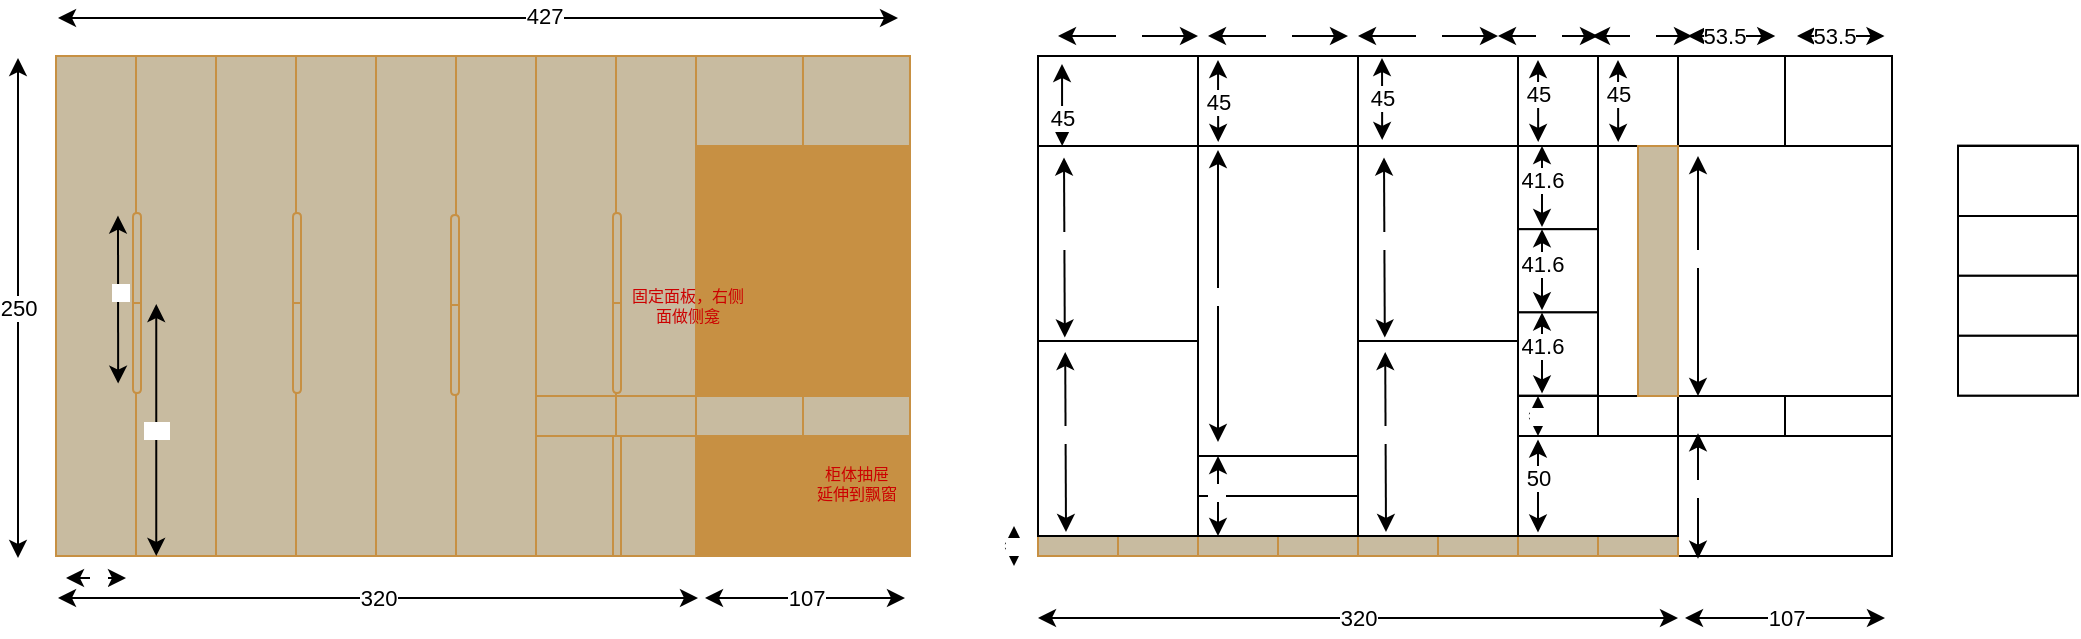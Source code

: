 <mxfile>
    <diagram id="1JskN1BW1hMuROgBwkxw" name="第 1 页">
        <mxGraphModel dx="662" dy="622" grid="1" gridSize="10" guides="1" tooltips="1" connect="1" arrows="1" fold="1" page="1" pageScale="1" pageWidth="827" pageHeight="1169" math="0" shadow="0">
            <root>
                <mxCell id="0"/>
                <mxCell id="1" parent="0"/>
                <mxCell id="3" value="" style="endArrow=classic;startArrow=classic;html=1;" parent="1" edge="1">
                    <mxGeometry width="50" height="50" relative="1" as="geometry">
                        <mxPoint x="60" y="351" as="sourcePoint"/>
                        <mxPoint x="480" y="351" as="targetPoint"/>
                    </mxGeometry>
                </mxCell>
                <mxCell id="4" value="427" style="edgeLabel;html=1;align=center;verticalAlign=middle;resizable=0;points=[];" parent="3" vertex="1" connectable="0">
                    <mxGeometry x="0.157" y="1" relative="1" as="geometry">
                        <mxPoint as="offset"/>
                    </mxGeometry>
                </mxCell>
                <mxCell id="5" value="250" style="endArrow=classic;startArrow=classic;html=1;" parent="1" edge="1">
                    <mxGeometry width="50" height="50" relative="1" as="geometry">
                        <mxPoint x="40" y="621" as="sourcePoint"/>
                        <mxPoint x="40" y="371" as="targetPoint"/>
                    </mxGeometry>
                </mxCell>
                <mxCell id="7" value="" style="rounded=0;whiteSpace=wrap;html=1;" parent="1" vertex="1">
                    <mxGeometry x="550" y="370" width="427" height="250" as="geometry"/>
                </mxCell>
                <mxCell id="8" value="107" style="endArrow=classic;startArrow=classic;html=1;" parent="1" edge="1">
                    <mxGeometry width="50" height="50" relative="1" as="geometry">
                        <mxPoint x="383.5" y="641" as="sourcePoint"/>
                        <mxPoint x="483.5" y="641" as="targetPoint"/>
                        <mxPoint as="offset"/>
                    </mxGeometry>
                </mxCell>
                <mxCell id="9" value="320" style="endArrow=classic;startArrow=classic;html=1;" parent="1" edge="1">
                    <mxGeometry width="50" height="50" relative="1" as="geometry">
                        <mxPoint x="60" y="641" as="sourcePoint"/>
                        <mxPoint x="380" y="641" as="targetPoint"/>
                    </mxGeometry>
                </mxCell>
                <mxCell id="14" value="" style="rounded=0;whiteSpace=wrap;html=1;" parent="1" vertex="1">
                    <mxGeometry x="710" y="370" width="80" height="240" as="geometry"/>
                </mxCell>
                <mxCell id="17" value="" style="rounded=0;whiteSpace=wrap;html=1;" parent="1" vertex="1">
                    <mxGeometry x="790" y="370" width="40" height="170" as="geometry"/>
                </mxCell>
                <mxCell id="19" value="" style="rounded=0;whiteSpace=wrap;html=1;" parent="1" vertex="1">
                    <mxGeometry x="870" y="370" width="107" height="170" as="geometry"/>
                </mxCell>
                <mxCell id="20" value="" style="rounded=0;whiteSpace=wrap;html=1;" parent="1" vertex="1">
                    <mxGeometry x="870" y="560" width="107" height="60" as="geometry"/>
                </mxCell>
                <mxCell id="21" value="" style="rounded=0;whiteSpace=wrap;html=1;" parent="1" vertex="1">
                    <mxGeometry x="870" y="540" width="53.5" height="20" as="geometry"/>
                </mxCell>
                <mxCell id="85" value="" style="rounded=0;whiteSpace=wrap;html=1;fillColor=#C8BBA0;strokeColor=#C79043;" parent="1" vertex="1">
                    <mxGeometry x="339" y="370" width="40" height="170" as="geometry"/>
                </mxCell>
                <mxCell id="86" value="" style="rounded=0;whiteSpace=wrap;html=1;fillColor=#C79043;strokeColor=#C79043;" parent="1" vertex="1">
                    <mxGeometry x="379" y="370" width="107" height="250" as="geometry"/>
                </mxCell>
                <mxCell id="87" value="" style="rounded=0;whiteSpace=wrap;html=1;fillColor=#C79043;strokeColor=#C79043;" parent="1" vertex="1">
                    <mxGeometry x="379" y="560" width="107" height="60" as="geometry"/>
                </mxCell>
                <mxCell id="88" value="" style="rounded=0;whiteSpace=wrap;html=1;fillColor=#C8BBA0;strokeColor=#C79043;" parent="1" vertex="1">
                    <mxGeometry x="299" y="370" width="40" height="170" as="geometry"/>
                </mxCell>
                <mxCell id="89" value="" style="rounded=0;whiteSpace=wrap;html=1;fillColor=#C8BBA0;strokeColor=#C79043;" parent="1" vertex="1">
                    <mxGeometry x="259" y="370" width="40" height="250" as="geometry"/>
                </mxCell>
                <mxCell id="90" value="" style="rounded=0;whiteSpace=wrap;html=1;fillColor=#C8BBA0;strokeColor=#C79043;" parent="1" vertex="1">
                    <mxGeometry x="219" y="370" width="40" height="250" as="geometry"/>
                </mxCell>
                <mxCell id="91" value="" style="rounded=0;whiteSpace=wrap;html=1;fillColor=#C8BBA0;strokeColor=#C79043;" parent="1" vertex="1">
                    <mxGeometry x="179" y="370" width="40" height="250" as="geometry"/>
                </mxCell>
                <mxCell id="92" value="" style="rounded=0;whiteSpace=wrap;html=1;fillColor=#C8BBA0;strokeColor=#C79043;" parent="1" vertex="1">
                    <mxGeometry x="139" y="370" width="40" height="250" as="geometry"/>
                </mxCell>
                <mxCell id="93" value="" style="rounded=0;whiteSpace=wrap;html=1;fillColor=#C8BBA0;strokeColor=#C79043;" parent="1" vertex="1">
                    <mxGeometry x="99" y="370" width="40" height="250" as="geometry"/>
                </mxCell>
                <mxCell id="94" value="" style="rounded=0;whiteSpace=wrap;html=1;fillColor=#C8BBA0;strokeColor=#C79043;" parent="1" vertex="1">
                    <mxGeometry x="59" y="370" width="40" height="250" as="geometry"/>
                </mxCell>
                <mxCell id="95" value="" style="rounded=0;whiteSpace=wrap;html=1;fillColor=#C8BBA0;strokeColor=#C79043;" parent="1" vertex="1">
                    <mxGeometry x="299" y="540" width="40" height="20" as="geometry"/>
                </mxCell>
                <mxCell id="96" value="" style="rounded=0;whiteSpace=wrap;html=1;fillColor=#C8BBA0;strokeColor=#C79043;" parent="1" vertex="1">
                    <mxGeometry x="299" y="560" width="40" height="60" as="geometry"/>
                </mxCell>
                <mxCell id="97" value="" style="rounded=0;whiteSpace=wrap;html=1;fillColor=#C8BBA0;strokeColor=#C79043;" parent="1" vertex="1">
                    <mxGeometry x="339" y="560" width="40" height="60" as="geometry"/>
                </mxCell>
                <mxCell id="98" value="" style="rounded=0;whiteSpace=wrap;html=1;fillColor=#C8BBA0;strokeColor=#C79043;" parent="1" vertex="1">
                    <mxGeometry x="339" y="540" width="40" height="20" as="geometry"/>
                </mxCell>
                <mxCell id="99" value="" style="rounded=0;whiteSpace=wrap;html=1;fillColor=#C8BBA0;strokeColor=#C79043;" parent="1" vertex="1">
                    <mxGeometry x="379" y="540" width="53.5" height="20" as="geometry"/>
                </mxCell>
                <mxCell id="100" value="" style="rounded=0;whiteSpace=wrap;html=1;fillColor=#C8BBA0;strokeColor=#C79043;" parent="1" vertex="1">
                    <mxGeometry x="432.5" y="540" width="53.5" height="20" as="geometry"/>
                </mxCell>
                <mxCell id="101" value="107" style="endArrow=classic;startArrow=classic;html=1;" parent="1" edge="1">
                    <mxGeometry width="50" height="50" relative="1" as="geometry">
                        <mxPoint x="873.5" y="651" as="sourcePoint"/>
                        <mxPoint x="973.5" y="651" as="targetPoint"/>
                        <mxPoint as="offset"/>
                    </mxGeometry>
                </mxCell>
                <mxCell id="102" value="320" style="endArrow=classic;startArrow=classic;html=1;" parent="1" edge="1">
                    <mxGeometry width="50" height="50" relative="1" as="geometry">
                        <mxPoint x="550" y="651" as="sourcePoint"/>
                        <mxPoint x="870" y="651" as="targetPoint"/>
                    </mxGeometry>
                </mxCell>
                <mxCell id="104" value="" style="shape=delay;whiteSpace=wrap;html=1;strokeColor=#C79043;fillColor=#C8BBA0;rotation=-90;" parent="1" vertex="1">
                    <mxGeometry x="77" y="469" width="45" height="4" as="geometry"/>
                </mxCell>
                <mxCell id="106" value="" style="shape=delay;whiteSpace=wrap;html=1;strokeColor=#C79043;fillColor=#C8BBA0;rotation=90;" parent="1" vertex="1">
                    <mxGeometry x="77" y="514" width="45" height="4" as="geometry"/>
                </mxCell>
                <mxCell id="107" value="" style="shape=delay;whiteSpace=wrap;html=1;strokeColor=#C79043;fillColor=#C8BBA0;rotation=-90;" parent="1" vertex="1">
                    <mxGeometry x="157" y="469" width="45" height="4" as="geometry"/>
                </mxCell>
                <mxCell id="108" value="" style="shape=delay;whiteSpace=wrap;html=1;strokeColor=#C79043;fillColor=#C8BBA0;rotation=90;" parent="1" vertex="1">
                    <mxGeometry x="157" y="514" width="45" height="4" as="geometry"/>
                </mxCell>
                <mxCell id="109" value="" style="shape=delay;whiteSpace=wrap;html=1;strokeColor=#C79043;fillColor=#C8BBA0;rotation=-90;" parent="1" vertex="1">
                    <mxGeometry x="236" y="470" width="45" height="4" as="geometry"/>
                </mxCell>
                <mxCell id="110" value="" style="shape=delay;whiteSpace=wrap;html=1;strokeColor=#C79043;fillColor=#C8BBA0;rotation=90;" parent="1" vertex="1">
                    <mxGeometry x="236" y="515" width="45" height="4" as="geometry"/>
                </mxCell>
                <mxCell id="113" value="固定面板，右侧面做侧龛" style="text;html=1;strokeColor=none;fillColor=none;align=center;verticalAlign=middle;whiteSpace=wrap;rounded=0;fontSize=8;fontColor=#CC0000;" parent="1" vertex="1">
                    <mxGeometry x="345" y="480" width="60" height="30" as="geometry"/>
                </mxCell>
                <mxCell id="117" value="" style="endArrow=classic;startArrow=classic;html=1;fontSize=8;fontColor=#FFFFFF;" parent="1" edge="1">
                    <mxGeometry width="50" height="50" relative="1" as="geometry">
                        <mxPoint x="90.07" y="533.8" as="sourcePoint"/>
                        <mxPoint x="90" y="449.8" as="targetPoint"/>
                    </mxGeometry>
                </mxCell>
                <mxCell id="118" value="90" style="edgeLabel;html=1;align=center;verticalAlign=middle;resizable=0;points=[];fontSize=8;fontColor=#FFFFFF;" parent="117" vertex="1" connectable="0">
                    <mxGeometry x="0.101" y="-1" relative="1" as="geometry">
                        <mxPoint as="offset"/>
                    </mxGeometry>
                </mxCell>
                <mxCell id="122" value="125" style="endArrow=classic;startArrow=classic;html=1;fontSize=8;fontColor=#FFFFFF;" parent="1" edge="1">
                    <mxGeometry width="50" height="50" relative="1" as="geometry">
                        <mxPoint x="109.13" y="620" as="sourcePoint"/>
                        <mxPoint x="109.13" y="494" as="targetPoint"/>
                    </mxGeometry>
                </mxCell>
                <mxCell id="123" value="" style="shape=delay;whiteSpace=wrap;html=1;strokeColor=#C79043;fillColor=#C8BBA0;rotation=-90;" parent="1" vertex="1">
                    <mxGeometry x="317" y="469" width="45" height="4" as="geometry"/>
                </mxCell>
                <mxCell id="124" value="" style="shape=delay;whiteSpace=wrap;html=1;strokeColor=#C79043;fillColor=#C8BBA0;rotation=90;" parent="1" vertex="1">
                    <mxGeometry x="317" y="514" width="45" height="4" as="geometry"/>
                </mxCell>
                <mxCell id="126" value="" style="rounded=0;whiteSpace=wrap;html=1;strokeColor=#C79043;fontSize=8;fontColor=#FFFFFF;fillColor=#C8BBA0;" parent="1" vertex="1">
                    <mxGeometry x="337.5" y="560" width="4" height="60" as="geometry"/>
                </mxCell>
                <mxCell id="128" value="柜体抽屉&lt;br&gt;延伸到飘窗" style="text;html=1;strokeColor=none;fillColor=none;align=center;verticalAlign=middle;whiteSpace=wrap;rounded=0;fontSize=8;fontColor=#CC0000;" parent="1" vertex="1">
                    <mxGeometry x="423.87" y="571" width="70.75" height="26" as="geometry"/>
                </mxCell>
                <mxCell id="130" value="" style="rounded=0;whiteSpace=wrap;html=1;strokeColor=#C79043;fontSize=8;fontColor=#FFFFFF;fillColor=#C8BBA0;" parent="1" vertex="1">
                    <mxGeometry x="630" y="610" width="40" height="10" as="geometry"/>
                </mxCell>
                <mxCell id="131" value="" style="rounded=0;whiteSpace=wrap;html=1;strokeColor=#C79043;fontSize=8;fontColor=#FFFFFF;fillColor=#C8BBA0;" parent="1" vertex="1">
                    <mxGeometry x="670" y="610" width="40" height="10" as="geometry"/>
                </mxCell>
                <mxCell id="132" value="" style="rounded=0;whiteSpace=wrap;html=1;strokeColor=#C79043;fontSize=8;fontColor=#FFFFFF;fillColor=#C8BBA0;" parent="1" vertex="1">
                    <mxGeometry x="710" y="610" width="40" height="10" as="geometry"/>
                </mxCell>
                <mxCell id="133" value="" style="rounded=0;whiteSpace=wrap;html=1;strokeColor=#C79043;fontSize=8;fontColor=#FFFFFF;fillColor=#C8BBA0;" parent="1" vertex="1">
                    <mxGeometry x="750" y="610" width="40" height="10" as="geometry"/>
                </mxCell>
                <mxCell id="136" value="" style="rounded=0;whiteSpace=wrap;html=1;strokeColor=#C79043;fontSize=8;fontColor=#FFFFFF;fillColor=#C8BBA0;" parent="1" vertex="1">
                    <mxGeometry x="790" y="610" width="40" height="10" as="geometry"/>
                </mxCell>
                <mxCell id="137" value="" style="rounded=0;whiteSpace=wrap;html=1;strokeColor=#C79043;fontSize=8;fontColor=#FFFFFF;fillColor=#C8BBA0;" parent="1" vertex="1">
                    <mxGeometry x="830" y="610" width="40" height="10" as="geometry"/>
                </mxCell>
                <mxCell id="143" value="10" style="endArrow=classic;startArrow=classic;html=1;fontSize=8;fontColor=#FFFFFF;" parent="1" edge="1">
                    <mxGeometry width="50" height="50" relative="1" as="geometry">
                        <mxPoint x="538" y="625" as="sourcePoint"/>
                        <mxPoint x="538" y="605" as="targetPoint"/>
                    </mxGeometry>
                </mxCell>
                <mxCell id="147" value="" style="rounded=0;whiteSpace=wrap;html=1;" parent="1" vertex="1">
                    <mxGeometry x="630" y="370" width="80" height="240" as="geometry"/>
                </mxCell>
                <mxCell id="148" value="" style="rounded=0;whiteSpace=wrap;html=1;" parent="1" vertex="1">
                    <mxGeometry x="630" y="370" width="80" height="45" as="geometry"/>
                </mxCell>
                <mxCell id="149" value="" style="rounded=0;whiteSpace=wrap;html=1;" parent="1" vertex="1">
                    <mxGeometry x="630" y="570" width="80" height="20" as="geometry"/>
                </mxCell>
                <mxCell id="150" value="" style="rounded=0;whiteSpace=wrap;html=1;" parent="1" vertex="1">
                    <mxGeometry x="630" y="590" width="80" height="20" as="geometry"/>
                </mxCell>
                <mxCell id="151" value="" style="rounded=0;whiteSpace=wrap;html=1;" parent="1" vertex="1">
                    <mxGeometry x="710" y="370" width="80" height="45" as="geometry"/>
                </mxCell>
                <mxCell id="152" value="" style="rounded=0;whiteSpace=wrap;html=1;" parent="1" vertex="1">
                    <mxGeometry x="710" y="415" width="80" height="97.5" as="geometry"/>
                </mxCell>
                <mxCell id="153" value="" style="rounded=0;whiteSpace=wrap;html=1;" parent="1" vertex="1">
                    <mxGeometry x="710" y="512.5" width="80" height="97.5" as="geometry"/>
                </mxCell>
                <mxCell id="154" value="" style="endArrow=classic;startArrow=classic;html=1;fontSize=8;fontColor=#FFFFFF;" parent="1" edge="1">
                    <mxGeometry width="50" height="50" relative="1" as="geometry">
                        <mxPoint x="640" y="610" as="sourcePoint"/>
                        <mxPoint x="640" y="570" as="targetPoint"/>
                    </mxGeometry>
                </mxCell>
                <mxCell id="155" value="40" style="edgeLabel;html=1;align=center;verticalAlign=middle;resizable=0;points=[];fontSize=8;fontColor=#FFFFFF;" parent="154" vertex="1" connectable="0">
                    <mxGeometry x="0.104" y="1" relative="1" as="geometry">
                        <mxPoint as="offset"/>
                    </mxGeometry>
                </mxCell>
                <mxCell id="156" value="" style="endArrow=classic;startArrow=classic;html=1;fontSize=8;fontColor=#FFFFFF;" parent="1" edge="1">
                    <mxGeometry width="50" height="50" relative="1" as="geometry">
                        <mxPoint x="724" y="608" as="sourcePoint"/>
                        <mxPoint x="723.6" y="518" as="targetPoint"/>
                    </mxGeometry>
                </mxCell>
                <mxCell id="157" value="97.5" style="edgeLabel;html=1;align=center;verticalAlign=middle;resizable=0;points=[];fontSize=8;fontColor=#FFFFFF;" parent="156" vertex="1" connectable="0">
                    <mxGeometry x="0.104" y="1" relative="1" as="geometry">
                        <mxPoint as="offset"/>
                    </mxGeometry>
                </mxCell>
                <mxCell id="158" value="" style="endArrow=classic;startArrow=classic;html=1;fontSize=8;fontColor=#FFFFFF;" parent="1" edge="1">
                    <mxGeometry width="50" height="50" relative="1" as="geometry">
                        <mxPoint x="723.4" y="510.75" as="sourcePoint"/>
                        <mxPoint x="723.0" y="420.75" as="targetPoint"/>
                    </mxGeometry>
                </mxCell>
                <mxCell id="159" value="97.5" style="edgeLabel;html=1;align=center;verticalAlign=middle;resizable=0;points=[];fontSize=8;fontColor=#FFFFFF;" parent="158" vertex="1" connectable="0">
                    <mxGeometry x="0.104" y="1" relative="1" as="geometry">
                        <mxPoint as="offset"/>
                    </mxGeometry>
                </mxCell>
                <mxCell id="160" value="45" style="endArrow=classic;startArrow=classic;html=1;" parent="1" edge="1">
                    <mxGeometry width="50" height="50" relative="1" as="geometry">
                        <mxPoint x="640.09" y="413" as="sourcePoint"/>
                        <mxPoint x="640" y="372" as="targetPoint"/>
                    </mxGeometry>
                </mxCell>
                <mxCell id="161" value="45" style="endArrow=classic;startArrow=classic;html=1;" parent="1" edge="1">
                    <mxGeometry x="0.024" width="50" height="50" relative="1" as="geometry">
                        <mxPoint x="722.09" y="412" as="sourcePoint"/>
                        <mxPoint x="722" y="371" as="targetPoint"/>
                        <mxPoint as="offset"/>
                    </mxGeometry>
                </mxCell>
                <mxCell id="162" value="155" style="endArrow=classic;startArrow=classic;html=1;fontSize=8;fontColor=#FFFFFF;" parent="1" edge="1">
                    <mxGeometry width="50" height="50" relative="1" as="geometry">
                        <mxPoint x="640" y="563" as="sourcePoint"/>
                        <mxPoint x="640" y="417" as="targetPoint"/>
                    </mxGeometry>
                </mxCell>
                <mxCell id="163" value="" style="rounded=0;whiteSpace=wrap;html=1;" parent="1" vertex="1">
                    <mxGeometry x="923.5" y="540" width="53.5" height="20" as="geometry"/>
                </mxCell>
                <mxCell id="165" value="" style="rounded=0;whiteSpace=wrap;html=1;" parent="1" vertex="1">
                    <mxGeometry x="790" y="540" width="40" height="20" as="geometry"/>
                </mxCell>
                <mxCell id="166" value="" style="rounded=0;whiteSpace=wrap;html=1;" parent="1" vertex="1">
                    <mxGeometry x="790" y="560" width="80" height="50" as="geometry"/>
                </mxCell>
                <mxCell id="168" value="" style="rounded=0;whiteSpace=wrap;html=1;" parent="1" vertex="1">
                    <mxGeometry x="550" y="370" width="80" height="240" as="geometry"/>
                </mxCell>
                <mxCell id="169" value="" style="rounded=0;whiteSpace=wrap;html=1;strokeColor=#C79043;fontSize=8;fontColor=#FFFFFF;fillColor=#C8BBA0;" parent="1" vertex="1">
                    <mxGeometry x="550" y="610" width="40" height="10" as="geometry"/>
                </mxCell>
                <mxCell id="170" value="" style="rounded=0;whiteSpace=wrap;html=1;strokeColor=#C79043;fontSize=8;fontColor=#FFFFFF;fillColor=#C8BBA0;" parent="1" vertex="1">
                    <mxGeometry x="590" y="610" width="40" height="10" as="geometry"/>
                </mxCell>
                <mxCell id="171" value="" style="rounded=0;whiteSpace=wrap;html=1;" parent="1" vertex="1">
                    <mxGeometry x="550" y="370" width="80" height="45" as="geometry"/>
                </mxCell>
                <mxCell id="172" value="" style="rounded=0;whiteSpace=wrap;html=1;" parent="1" vertex="1">
                    <mxGeometry x="550" y="415" width="80" height="97.5" as="geometry"/>
                </mxCell>
                <mxCell id="173" value="" style="rounded=0;whiteSpace=wrap;html=1;" parent="1" vertex="1">
                    <mxGeometry x="550" y="512.5" width="80" height="97.5" as="geometry"/>
                </mxCell>
                <mxCell id="174" value="" style="endArrow=classic;startArrow=classic;html=1;fontSize=8;fontColor=#FFFFFF;" parent="1" edge="1">
                    <mxGeometry width="50" height="50" relative="1" as="geometry">
                        <mxPoint x="564" y="608" as="sourcePoint"/>
                        <mxPoint x="563.6" y="518" as="targetPoint"/>
                    </mxGeometry>
                </mxCell>
                <mxCell id="175" value="97.5" style="edgeLabel;html=1;align=center;verticalAlign=middle;resizable=0;points=[];fontSize=8;fontColor=#FFFFFF;" parent="174" vertex="1" connectable="0">
                    <mxGeometry x="0.104" y="1" relative="1" as="geometry">
                        <mxPoint as="offset"/>
                    </mxGeometry>
                </mxCell>
                <mxCell id="176" value="" style="endArrow=classic;startArrow=classic;html=1;fontSize=8;fontColor=#FFFFFF;" parent="1" edge="1">
                    <mxGeometry width="50" height="50" relative="1" as="geometry">
                        <mxPoint x="563.4" y="510.75" as="sourcePoint"/>
                        <mxPoint x="563" y="420.75" as="targetPoint"/>
                    </mxGeometry>
                </mxCell>
                <mxCell id="177" value="97.5" style="edgeLabel;html=1;align=center;verticalAlign=middle;resizable=0;points=[];fontSize=8;fontColor=#FFFFFF;" parent="176" vertex="1" connectable="0">
                    <mxGeometry x="0.104" y="1" relative="1" as="geometry">
                        <mxPoint as="offset"/>
                    </mxGeometry>
                </mxCell>
                <mxCell id="178" value="45" style="endArrow=classic;startArrow=classic;html=1;" parent="1" edge="1">
                    <mxGeometry x="-0.317" width="50" height="50" relative="1" as="geometry">
                        <mxPoint x="562.09" y="415" as="sourcePoint"/>
                        <mxPoint x="562" y="374" as="targetPoint"/>
                        <mxPoint as="offset"/>
                    </mxGeometry>
                </mxCell>
                <mxCell id="179" value="" style="rounded=0;whiteSpace=wrap;html=1;" parent="1" vertex="1">
                    <mxGeometry x="790" y="370" width="40" height="45" as="geometry"/>
                </mxCell>
                <mxCell id="180" value="45" style="endArrow=classic;startArrow=classic;html=1;" parent="1" edge="1">
                    <mxGeometry x="0.171" width="50" height="50" relative="1" as="geometry">
                        <mxPoint x="800.09" y="413" as="sourcePoint"/>
                        <mxPoint x="800" y="372" as="targetPoint"/>
                        <mxPoint as="offset"/>
                    </mxGeometry>
                </mxCell>
                <mxCell id="164" value="" style="rounded=0;whiteSpace=wrap;html=1;" parent="1" vertex="1">
                    <mxGeometry x="830" y="540" width="40" height="20" as="geometry"/>
                </mxCell>
                <mxCell id="185" value="" style="rounded=0;whiteSpace=wrap;html=1;" parent="1" vertex="1">
                    <mxGeometry x="790" y="415" width="40" height="41.6" as="geometry"/>
                </mxCell>
                <mxCell id="186" value="" style="rounded=0;whiteSpace=wrap;html=1;" parent="1" vertex="1">
                    <mxGeometry x="790" y="456.6" width="40" height="41.6" as="geometry"/>
                </mxCell>
                <mxCell id="187" value="" style="rounded=0;whiteSpace=wrap;html=1;" parent="1" vertex="1">
                    <mxGeometry x="790" y="498.2" width="40" height="41.6" as="geometry"/>
                </mxCell>
                <mxCell id="188" value="20" style="endArrow=classic;startArrow=classic;html=1;fontSize=8;fontColor=#FFFFFF;" parent="1" edge="1">
                    <mxGeometry width="50" height="50" relative="1" as="geometry">
                        <mxPoint x="800" y="560" as="sourcePoint"/>
                        <mxPoint x="800" y="540" as="targetPoint"/>
                    </mxGeometry>
                </mxCell>
                <mxCell id="190" value="50" style="endArrow=classic;startArrow=classic;html=1;" parent="1" edge="1">
                    <mxGeometry x="0.171" width="50" height="50" relative="1" as="geometry">
                        <mxPoint x="800" y="608.25" as="sourcePoint"/>
                        <mxPoint x="800" y="561.75" as="targetPoint"/>
                        <mxPoint as="offset"/>
                    </mxGeometry>
                </mxCell>
                <mxCell id="191" value="41.6" style="endArrow=classic;startArrow=classic;html=1;" parent="1" edge="1">
                    <mxGeometry x="0.171" width="50" height="50" relative="1" as="geometry">
                        <mxPoint x="802" y="538.7" as="sourcePoint"/>
                        <mxPoint x="802" y="498.2" as="targetPoint"/>
                        <mxPoint as="offset"/>
                    </mxGeometry>
                </mxCell>
                <mxCell id="192" value="41.6" style="endArrow=classic;startArrow=classic;html=1;" parent="1" edge="1">
                    <mxGeometry x="0.171" width="50" height="50" relative="1" as="geometry">
                        <mxPoint x="802" y="497.1" as="sourcePoint"/>
                        <mxPoint x="802" y="456.6" as="targetPoint"/>
                        <mxPoint as="offset"/>
                    </mxGeometry>
                </mxCell>
                <mxCell id="193" value="41.6" style="endArrow=classic;startArrow=classic;html=1;" parent="1" edge="1">
                    <mxGeometry x="0.171" width="50" height="50" relative="1" as="geometry">
                        <mxPoint x="802" y="455.5" as="sourcePoint"/>
                        <mxPoint x="802" y="415" as="targetPoint"/>
                        <mxPoint as="offset"/>
                    </mxGeometry>
                </mxCell>
                <mxCell id="194" value="40" style="endArrow=classic;startArrow=classic;html=1;fontSize=8;fontColor=#FFFFFF;" parent="1" edge="1">
                    <mxGeometry x="0.067" width="50" height="50" relative="1" as="geometry">
                        <mxPoint x="64" y="631" as="sourcePoint"/>
                        <mxPoint x="94" y="631" as="targetPoint"/>
                        <mxPoint as="offset"/>
                    </mxGeometry>
                </mxCell>
                <mxCell id="197" value="" style="endArrow=classic;startArrow=classic;html=1;fontSize=8;fontColor=#FFFFFF;" parent="1" edge="1">
                    <mxGeometry width="50" height="50" relative="1" as="geometry">
                        <mxPoint x="880" y="621.35" as="sourcePoint"/>
                        <mxPoint x="880" y="558.65" as="targetPoint"/>
                    </mxGeometry>
                </mxCell>
                <mxCell id="198" value="60" style="edgeLabel;html=1;align=center;verticalAlign=middle;resizable=0;points=[];fontSize=8;fontColor=#FFFFFF;" parent="197" vertex="1" connectable="0">
                    <mxGeometry x="0.148" y="-1" relative="1" as="geometry">
                        <mxPoint as="offset"/>
                    </mxGeometry>
                </mxCell>
                <mxCell id="210" value="" style="rounded=0;whiteSpace=wrap;html=1;" parent="1" vertex="1">
                    <mxGeometry x="870" y="370" width="53.5" height="45" as="geometry"/>
                </mxCell>
                <mxCell id="211" value="" style="endArrow=classic;startArrow=classic;html=1;fontSize=8;fontColor=#FFFFFF;" parent="1" edge="1">
                    <mxGeometry width="50" height="50" relative="1" as="geometry">
                        <mxPoint x="880" y="540" as="sourcePoint"/>
                        <mxPoint x="880" y="420" as="targetPoint"/>
                    </mxGeometry>
                </mxCell>
                <mxCell id="212" value="125" style="edgeLabel;html=1;align=center;verticalAlign=middle;resizable=0;points=[];fontSize=8;fontColor=#FFFFFF;" parent="211" vertex="1" connectable="0">
                    <mxGeometry x="0.148" y="-1" relative="1" as="geometry">
                        <mxPoint as="offset"/>
                    </mxGeometry>
                </mxCell>
                <mxCell id="213" value="" style="rounded=0;whiteSpace=wrap;html=1;" parent="1" vertex="1">
                    <mxGeometry x="830" y="370" width="40" height="45" as="geometry"/>
                </mxCell>
                <mxCell id="215" value="" style="rounded=0;whiteSpace=wrap;html=1;fillColor=#C8BBA0;strokeColor=#C79043;" parent="1" vertex="1">
                    <mxGeometry x="850" y="415" width="20" height="125" as="geometry"/>
                </mxCell>
                <mxCell id="218" value="" style="rounded=0;whiteSpace=wrap;html=1;fillColor=#C8BBA0;strokeColor=#C79043;" parent="1" vertex="1">
                    <mxGeometry x="379" y="370" width="53.5" height="45" as="geometry"/>
                </mxCell>
                <mxCell id="219" value="" style="rounded=0;whiteSpace=wrap;html=1;fillColor=#C8BBA0;strokeColor=#C79043;" parent="1" vertex="1">
                    <mxGeometry x="432.49" y="370" width="53.5" height="45" as="geometry"/>
                </mxCell>
                <mxCell id="220" value="" style="rounded=0;whiteSpace=wrap;html=1;" parent="1" vertex="1">
                    <mxGeometry x="923.5" y="370" width="53.5" height="45" as="geometry"/>
                </mxCell>
                <mxCell id="222" value="45" style="endArrow=classic;startArrow=classic;html=1;" parent="1" edge="1">
                    <mxGeometry x="0.171" width="50" height="50" relative="1" as="geometry">
                        <mxPoint x="840.09" y="413" as="sourcePoint"/>
                        <mxPoint x="840" y="372" as="targetPoint"/>
                        <mxPoint as="offset"/>
                    </mxGeometry>
                </mxCell>
                <mxCell id="223" value="53.5" style="endArrow=classic;startArrow=classic;html=1;" parent="1" edge="1">
                    <mxGeometry x="0.171" width="50" height="50" relative="1" as="geometry">
                        <mxPoint x="918.62" y="360" as="sourcePoint"/>
                        <mxPoint x="874.87" y="360" as="targetPoint"/>
                        <mxPoint as="offset"/>
                    </mxGeometry>
                </mxCell>
                <mxCell id="224" value="53.5" style="endArrow=classic;startArrow=classic;html=1;" parent="1" edge="1">
                    <mxGeometry x="0.171" width="50" height="50" relative="1" as="geometry">
                        <mxPoint x="973.25" y="360" as="sourcePoint"/>
                        <mxPoint x="929.5" y="360" as="targetPoint"/>
                        <mxPoint as="offset"/>
                    </mxGeometry>
                </mxCell>
                <mxCell id="225" value="80" style="endArrow=classic;startArrow=classic;html=1;fontSize=12;fontColor=#FFFFFF;" parent="1" edge="1">
                    <mxGeometry width="50" height="50" relative="1" as="geometry">
                        <mxPoint x="560" y="360" as="sourcePoint"/>
                        <mxPoint x="630" y="360" as="targetPoint"/>
                    </mxGeometry>
                </mxCell>
                <mxCell id="226" value="80" style="endArrow=classic;startArrow=classic;html=1;fontSize=12;fontColor=#FFFFFF;" parent="1" edge="1">
                    <mxGeometry width="50" height="50" relative="1" as="geometry">
                        <mxPoint x="635" y="360" as="sourcePoint"/>
                        <mxPoint x="705" y="360" as="targetPoint"/>
                    </mxGeometry>
                </mxCell>
                <mxCell id="227" value="80" style="endArrow=classic;startArrow=classic;html=1;fontSize=12;fontColor=#FFFFFF;" parent="1" edge="1">
                    <mxGeometry width="50" height="50" relative="1" as="geometry">
                        <mxPoint x="710" y="360" as="sourcePoint"/>
                        <mxPoint x="780" y="360" as="targetPoint"/>
                    </mxGeometry>
                </mxCell>
                <mxCell id="228" value="40" style="endArrow=classic;startArrow=classic;html=1;fontSize=12;fontColor=#FFFFFF;" parent="1" edge="1">
                    <mxGeometry width="50" height="50" relative="1" as="geometry">
                        <mxPoint x="780" y="360" as="sourcePoint"/>
                        <mxPoint x="830" y="360" as="targetPoint"/>
                    </mxGeometry>
                </mxCell>
                <mxCell id="229" value="40" style="endArrow=classic;startArrow=classic;html=1;fontSize=12;fontColor=#FFFFFF;" parent="1" edge="1">
                    <mxGeometry width="50" height="50" relative="1" as="geometry">
                        <mxPoint x="827" y="360" as="sourcePoint"/>
                        <mxPoint x="877" y="360" as="targetPoint"/>
                    </mxGeometry>
                </mxCell>
                <mxCell id="231" value="" style="rounded=0;whiteSpace=wrap;html=1;" parent="1" vertex="1">
                    <mxGeometry x="1010" y="414.8" width="60" height="125" as="geometry"/>
                </mxCell>
                <mxCell id="232" value="侧龛" style="text;html=1;strokeColor=none;fillColor=none;align=center;verticalAlign=middle;whiteSpace=wrap;rounded=0;fontSize=12;fontColor=#FFFFFF;" parent="1" vertex="1">
                    <mxGeometry x="1005" y="378" width="60" height="30" as="geometry"/>
                </mxCell>
                <mxCell id="233" value="" style="rounded=0;whiteSpace=wrap;html=1;" parent="1" vertex="1">
                    <mxGeometry x="1010" y="509.8" width="60" height="30" as="geometry"/>
                </mxCell>
                <mxCell id="234" value="" style="rounded=0;whiteSpace=wrap;html=1;" parent="1" vertex="1">
                    <mxGeometry x="1010" y="479.8" width="60" height="30" as="geometry"/>
                </mxCell>
                <mxCell id="235" value="" style="rounded=0;whiteSpace=wrap;html=1;" parent="1" vertex="1">
                    <mxGeometry x="1010" y="449.8" width="60" height="30" as="geometry"/>
                </mxCell>
                <mxCell id="237" value="" style="rounded=0;whiteSpace=wrap;html=1;" parent="1" vertex="1">
                    <mxGeometry x="1010" y="415.0" width="60" height="35" as="geometry"/>
                </mxCell>
                <mxCell id="238" value="35" style="text;html=1;strokeColor=none;fillColor=none;align=center;verticalAlign=middle;whiteSpace=wrap;rounded=0;fontSize=12;fontColor=#FFFFFF;" parent="1" vertex="1">
                    <mxGeometry x="1030" y="420" width="40" height="25" as="geometry"/>
                </mxCell>
                <mxCell id="239" value="30" style="text;html=1;strokeColor=none;fillColor=none;align=center;verticalAlign=middle;whiteSpace=wrap;rounded=0;fontSize=12;fontColor=#FFFFFF;" parent="1" vertex="1">
                    <mxGeometry x="1030" y="452.3" width="40" height="25" as="geometry"/>
                </mxCell>
                <mxCell id="240" value="30" style="text;html=1;strokeColor=none;fillColor=none;align=center;verticalAlign=middle;whiteSpace=wrap;rounded=0;fontSize=12;fontColor=#FFFFFF;" parent="1" vertex="1">
                    <mxGeometry x="1030" y="482.3" width="40" height="25" as="geometry"/>
                </mxCell>
                <mxCell id="241" value="30" style="text;html=1;strokeColor=none;fillColor=none;align=center;verticalAlign=middle;whiteSpace=wrap;rounded=0;fontSize=12;fontColor=#FFFFFF;" parent="1" vertex="1">
                    <mxGeometry x="1028" y="512.3" width="40" height="25" as="geometry"/>
                </mxCell>
            </root>
        </mxGraphModel>
    </diagram>
</mxfile>